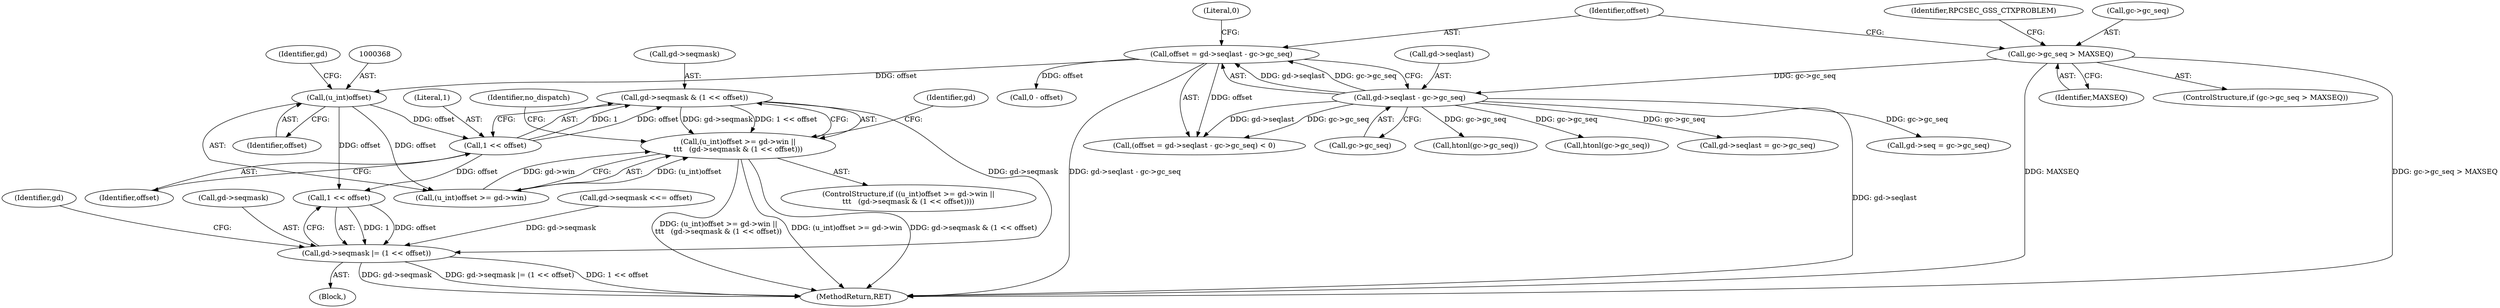 digraph "0_krb5_5bb8a6b9c9eb8dd22bc9526751610aaa255ead9c@pointer" {
"1000373" [label="(Call,gd->seqmask & (1 << offset))"];
"1000377" [label="(Call,1 << offset)"];
"1000367" [label="(Call,(u_int)offset)"];
"1000332" [label="(Call,offset = gd->seqlast - gc->gc_seq)"];
"1000334" [label="(Call,gd->seqlast - gc->gc_seq)"];
"1000323" [label="(Call,gc->gc_seq > MAXSEQ)"];
"1000365" [label="(Call,(u_int)offset >= gd->win ||\n\t\t\t   (gd->seqmask & (1 << offset)))"];
"1000394" [label="(Call,gd->seqmask |= (1 << offset))"];
"1000365" [label="(Call,(u_int)offset >= gd->win ||\n\t\t\t   (gd->seqmask & (1 << offset)))"];
"1000369" [label="(Identifier,offset)"];
"1000334" [label="(Call,gd->seqlast - gc->gc_seq)"];
"1000327" [label="(Identifier,MAXSEQ)"];
"1000321" [label="(Block,)"];
"1000373" [label="(Call,gd->seqmask & (1 << offset))"];
"1000323" [label="(Call,gc->gc_seq > MAXSEQ)"];
"1000387" [label="(Call,gd->seq = gc->gc_seq)"];
"1000332" [label="(Call,offset = gd->seqlast - gc->gc_seq)"];
"1000395" [label="(Call,gd->seqmask)"];
"1000374" [label="(Call,gd->seqmask)"];
"1000383" [label="(Identifier,no_dispatch)"];
"1000355" [label="(Call,gd->seqmask <<= offset)"];
"1000331" [label="(Call,(offset = gd->seqlast - gc->gc_seq) < 0)"];
"1000377" [label="(Call,1 << offset)"];
"1000378" [label="(Literal,1)"];
"1000394" [label="(Call,gd->seqmask |= (1 << offset))"];
"1000366" [label="(Call,(u_int)offset >= gd->win)"];
"1000557" [label="(Call,htonl(gc->gc_seq))"];
"1000371" [label="(Identifier,gd)"];
"1000367" [label="(Call,(u_int)offset)"];
"1000364" [label="(ControlStructure,if ((u_int)offset >= gd->win ||\n\t\t\t   (gd->seqmask & (1 << offset))))"];
"1000324" [label="(Call,gc->gc_seq)"];
"1000398" [label="(Call,1 << offset)"];
"1000333" [label="(Identifier,offset)"];
"1000341" [label="(Literal,0)"];
"1000329" [label="(Identifier,RPCSEC_GSS_CTXPROBLEM)"];
"1000322" [label="(ControlStructure,if (gc->gc_seq > MAXSEQ))"];
"1000529" [label="(Call,htonl(gc->gc_seq))"];
"1000403" [label="(Identifier,gd)"];
"1000352" [label="(Call,0 - offset)"];
"1000389" [label="(Identifier,gd)"];
"1000616" [label="(MethodReturn,RET)"];
"1000338" [label="(Call,gc->gc_seq)"];
"1000335" [label="(Call,gd->seqlast)"];
"1000343" [label="(Call,gd->seqlast = gc->gc_seq)"];
"1000379" [label="(Identifier,offset)"];
"1000373" -> "1000365"  [label="AST: "];
"1000373" -> "1000377"  [label="CFG: "];
"1000374" -> "1000373"  [label="AST: "];
"1000377" -> "1000373"  [label="AST: "];
"1000365" -> "1000373"  [label="CFG: "];
"1000373" -> "1000365"  [label="DDG: gd->seqmask"];
"1000373" -> "1000365"  [label="DDG: 1 << offset"];
"1000377" -> "1000373"  [label="DDG: 1"];
"1000377" -> "1000373"  [label="DDG: offset"];
"1000373" -> "1000394"  [label="DDG: gd->seqmask"];
"1000377" -> "1000379"  [label="CFG: "];
"1000378" -> "1000377"  [label="AST: "];
"1000379" -> "1000377"  [label="AST: "];
"1000367" -> "1000377"  [label="DDG: offset"];
"1000377" -> "1000398"  [label="DDG: offset"];
"1000367" -> "1000366"  [label="AST: "];
"1000367" -> "1000369"  [label="CFG: "];
"1000368" -> "1000367"  [label="AST: "];
"1000369" -> "1000367"  [label="AST: "];
"1000371" -> "1000367"  [label="CFG: "];
"1000367" -> "1000366"  [label="DDG: offset"];
"1000332" -> "1000367"  [label="DDG: offset"];
"1000367" -> "1000398"  [label="DDG: offset"];
"1000332" -> "1000331"  [label="AST: "];
"1000332" -> "1000334"  [label="CFG: "];
"1000333" -> "1000332"  [label="AST: "];
"1000334" -> "1000332"  [label="AST: "];
"1000341" -> "1000332"  [label="CFG: "];
"1000332" -> "1000616"  [label="DDG: gd->seqlast - gc->gc_seq"];
"1000332" -> "1000331"  [label="DDG: offset"];
"1000334" -> "1000332"  [label="DDG: gd->seqlast"];
"1000334" -> "1000332"  [label="DDG: gc->gc_seq"];
"1000332" -> "1000352"  [label="DDG: offset"];
"1000334" -> "1000338"  [label="CFG: "];
"1000335" -> "1000334"  [label="AST: "];
"1000338" -> "1000334"  [label="AST: "];
"1000334" -> "1000616"  [label="DDG: gd->seqlast"];
"1000334" -> "1000331"  [label="DDG: gd->seqlast"];
"1000334" -> "1000331"  [label="DDG: gc->gc_seq"];
"1000323" -> "1000334"  [label="DDG: gc->gc_seq"];
"1000334" -> "1000343"  [label="DDG: gc->gc_seq"];
"1000334" -> "1000387"  [label="DDG: gc->gc_seq"];
"1000334" -> "1000529"  [label="DDG: gc->gc_seq"];
"1000334" -> "1000557"  [label="DDG: gc->gc_seq"];
"1000323" -> "1000322"  [label="AST: "];
"1000323" -> "1000327"  [label="CFG: "];
"1000324" -> "1000323"  [label="AST: "];
"1000327" -> "1000323"  [label="AST: "];
"1000329" -> "1000323"  [label="CFG: "];
"1000333" -> "1000323"  [label="CFG: "];
"1000323" -> "1000616"  [label="DDG: gc->gc_seq > MAXSEQ"];
"1000323" -> "1000616"  [label="DDG: MAXSEQ"];
"1000365" -> "1000364"  [label="AST: "];
"1000365" -> "1000366"  [label="CFG: "];
"1000366" -> "1000365"  [label="AST: "];
"1000383" -> "1000365"  [label="CFG: "];
"1000389" -> "1000365"  [label="CFG: "];
"1000365" -> "1000616"  [label="DDG: (u_int)offset >= gd->win ||\n\t\t\t   (gd->seqmask & (1 << offset))"];
"1000365" -> "1000616"  [label="DDG: gd->seqmask & (1 << offset)"];
"1000365" -> "1000616"  [label="DDG: (u_int)offset >= gd->win"];
"1000366" -> "1000365"  [label="DDG: (u_int)offset"];
"1000366" -> "1000365"  [label="DDG: gd->win"];
"1000394" -> "1000321"  [label="AST: "];
"1000394" -> "1000398"  [label="CFG: "];
"1000395" -> "1000394"  [label="AST: "];
"1000398" -> "1000394"  [label="AST: "];
"1000403" -> "1000394"  [label="CFG: "];
"1000394" -> "1000616"  [label="DDG: gd->seqmask |= (1 << offset)"];
"1000394" -> "1000616"  [label="DDG: 1 << offset"];
"1000394" -> "1000616"  [label="DDG: gd->seqmask"];
"1000355" -> "1000394"  [label="DDG: gd->seqmask"];
"1000398" -> "1000394"  [label="DDG: 1"];
"1000398" -> "1000394"  [label="DDG: offset"];
}
